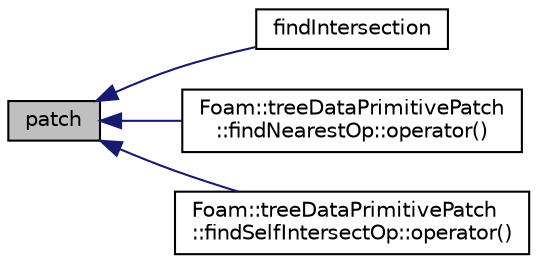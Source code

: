 digraph "patch"
{
  bgcolor="transparent";
  edge [fontname="Helvetica",fontsize="10",labelfontname="Helvetica",labelfontsize="10"];
  node [fontname="Helvetica",fontsize="10",shape=record];
  rankdir="LR";
  Node1 [label="patch",height=0.2,width=0.4,color="black", fillcolor="grey75", style="filled", fontcolor="black"];
  Node1 -> Node2 [dir="back",color="midnightblue",fontsize="10",style="solid",fontname="Helvetica"];
  Node2 [label="findIntersection",height=0.2,width=0.4,color="black",URL="$a02661.html#a210153d7c41d79965657a6f10acedba1",tooltip="Helper: find intersection of line with shapes. "];
  Node1 -> Node3 [dir="back",color="midnightblue",fontsize="10",style="solid",fontname="Helvetica"];
  Node3 [label="Foam::treeDataPrimitivePatch\l::findNearestOp::operator()",height=0.2,width=0.4,color="black",URL="$a00805.html#a729f81361ac2cf97bbda7e0282e7e8cb"];
  Node1 -> Node4 [dir="back",color="midnightblue",fontsize="10",style="solid",fontname="Helvetica"];
  Node4 [label="Foam::treeDataPrimitivePatch\l::findSelfIntersectOp::operator()",height=0.2,width=0.4,color="black",URL="$a00806.html#a43d47b209c41bbb1717f33bc766cd2c0",tooltip="Calculate intersection of face with edge of patch. Excludes. "];
}
